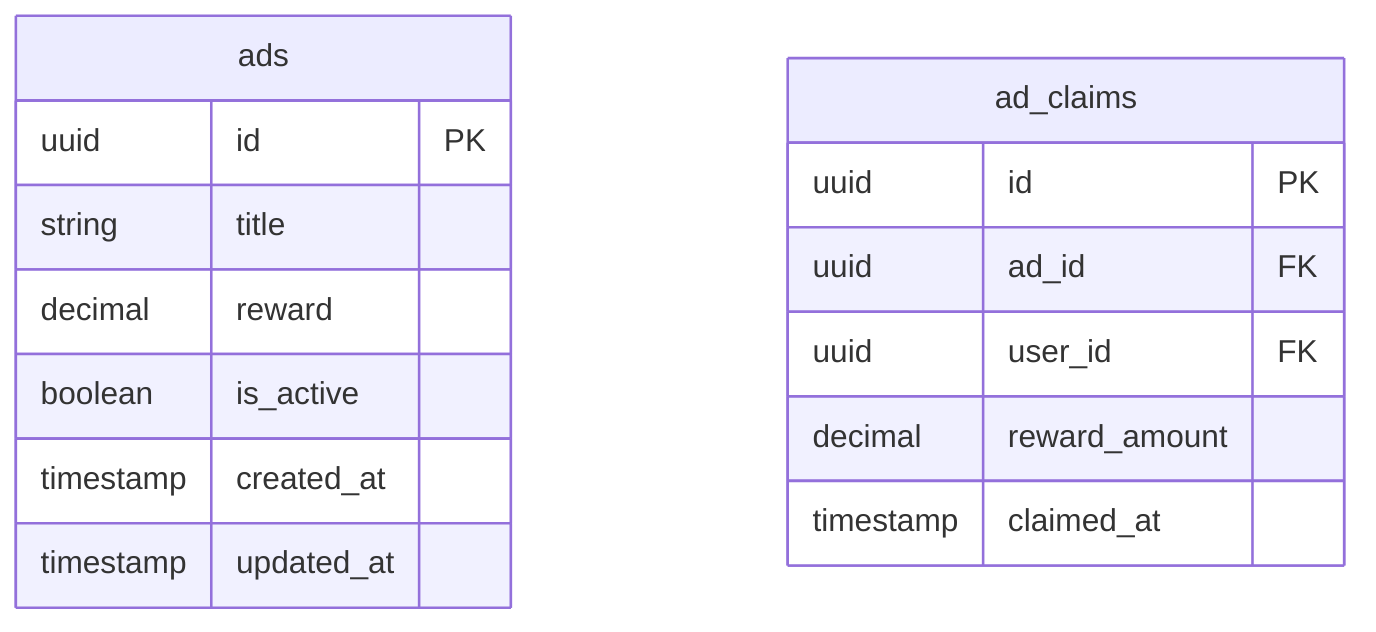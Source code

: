 erDiagram
    ads {
        uuid id PK
        string title
        decimal reward
        boolean is_active
        timestamp created_at
        timestamp updated_at
    }
    ad_claims {
        uuid id PK
        uuid ad_id FK
        uuid user_id FK
        decimal reward_amount
        timestamp claimed_at
    }